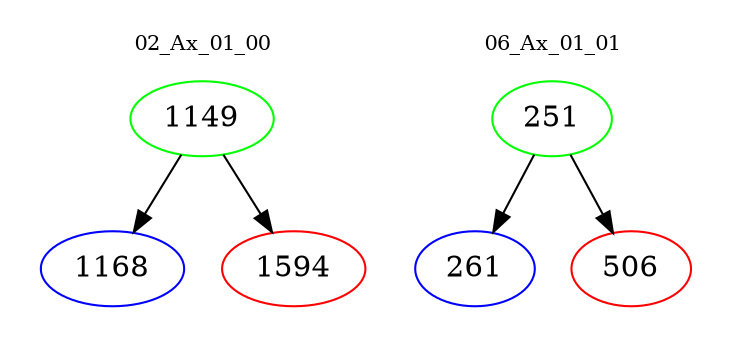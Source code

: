 digraph{
subgraph cluster_0 {
color = white
label = "02_Ax_01_00";
fontsize=10;
T0_1149 [label="1149", color="green"]
T0_1149 -> T0_1168 [color="black"]
T0_1168 [label="1168", color="blue"]
T0_1149 -> T0_1594 [color="black"]
T0_1594 [label="1594", color="red"]
}
subgraph cluster_1 {
color = white
label = "06_Ax_01_01";
fontsize=10;
T1_251 [label="251", color="green"]
T1_251 -> T1_261 [color="black"]
T1_261 [label="261", color="blue"]
T1_251 -> T1_506 [color="black"]
T1_506 [label="506", color="red"]
}
}
